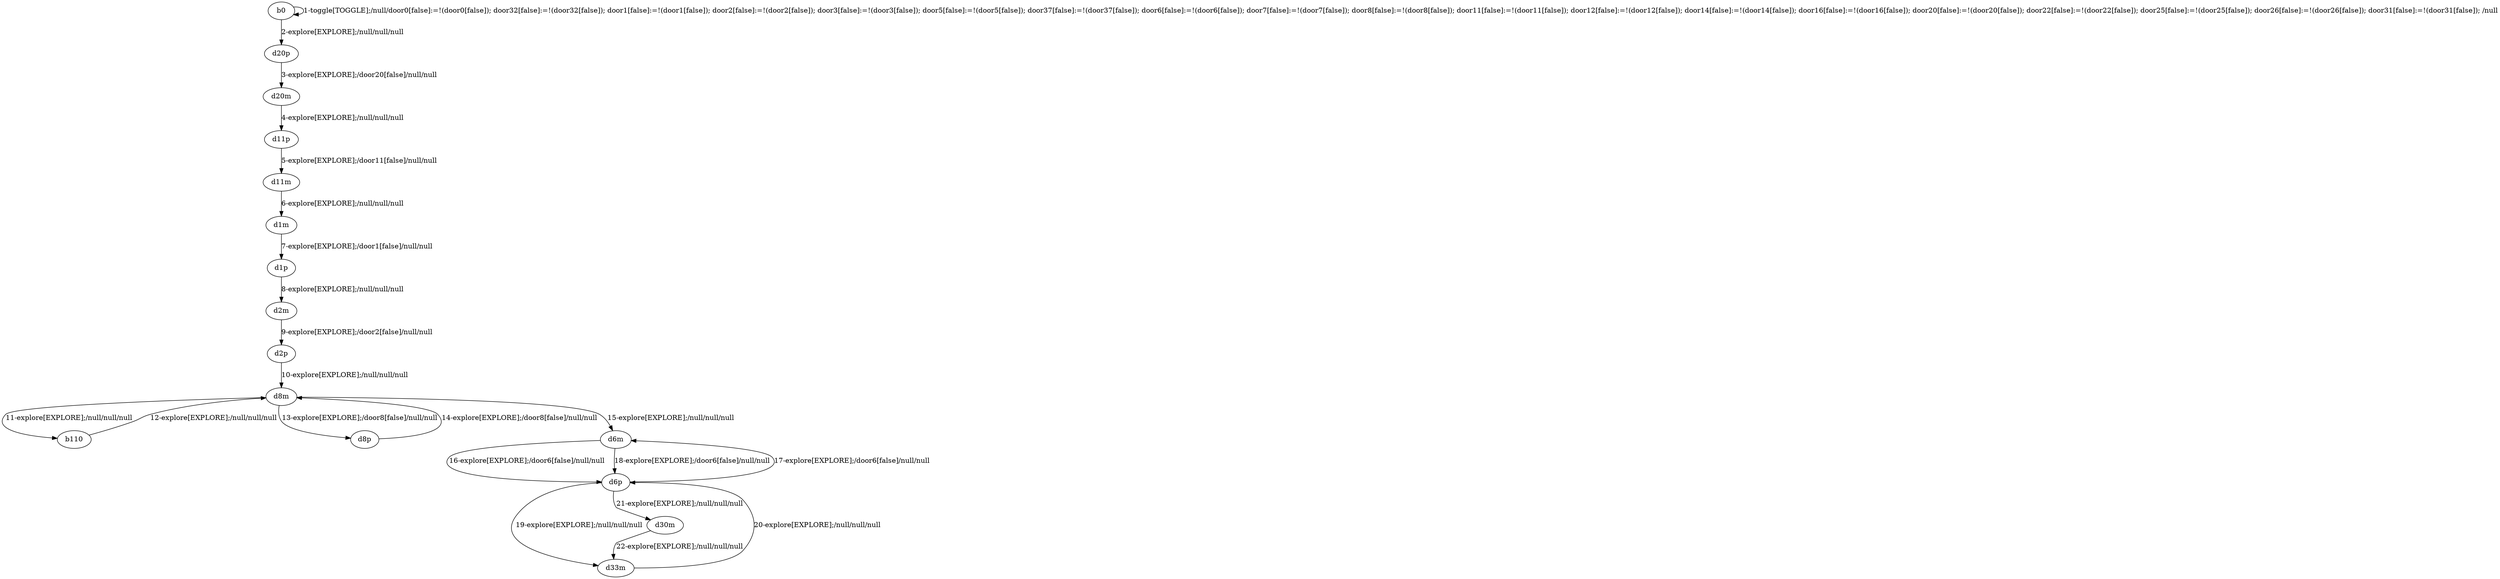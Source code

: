 # Total number of goals covered by this test: 1
# d8p --> d8m

digraph g {
"b0" -> "b0" [label = "1-toggle[TOGGLE];/null/door0[false]:=!(door0[false]); door32[false]:=!(door32[false]); door1[false]:=!(door1[false]); door2[false]:=!(door2[false]); door3[false]:=!(door3[false]); door5[false]:=!(door5[false]); door37[false]:=!(door37[false]); door6[false]:=!(door6[false]); door7[false]:=!(door7[false]); door8[false]:=!(door8[false]); door11[false]:=!(door11[false]); door12[false]:=!(door12[false]); door14[false]:=!(door14[false]); door16[false]:=!(door16[false]); door20[false]:=!(door20[false]); door22[false]:=!(door22[false]); door25[false]:=!(door25[false]); door26[false]:=!(door26[false]); door31[false]:=!(door31[false]); /null"];
"b0" -> "d20p" [label = "2-explore[EXPLORE];/null/null/null"];
"d20p" -> "d20m" [label = "3-explore[EXPLORE];/door20[false]/null/null"];
"d20m" -> "d11p" [label = "4-explore[EXPLORE];/null/null/null"];
"d11p" -> "d11m" [label = "5-explore[EXPLORE];/door11[false]/null/null"];
"d11m" -> "d1m" [label = "6-explore[EXPLORE];/null/null/null"];
"d1m" -> "d1p" [label = "7-explore[EXPLORE];/door1[false]/null/null"];
"d1p" -> "d2m" [label = "8-explore[EXPLORE];/null/null/null"];
"d2m" -> "d2p" [label = "9-explore[EXPLORE];/door2[false]/null/null"];
"d2p" -> "d8m" [label = "10-explore[EXPLORE];/null/null/null"];
"d8m" -> "b110" [label = "11-explore[EXPLORE];/null/null/null"];
"b110" -> "d8m" [label = "12-explore[EXPLORE];/null/null/null"];
"d8m" -> "d8p" [label = "13-explore[EXPLORE];/door8[false]/null/null"];
"d8p" -> "d8m" [label = "14-explore[EXPLORE];/door8[false]/null/null"];
"d8m" -> "d6m" [label = "15-explore[EXPLORE];/null/null/null"];
"d6m" -> "d6p" [label = "16-explore[EXPLORE];/door6[false]/null/null"];
"d6p" -> "d6m" [label = "17-explore[EXPLORE];/door6[false]/null/null"];
"d6m" -> "d6p" [label = "18-explore[EXPLORE];/door6[false]/null/null"];
"d6p" -> "d33m" [label = "19-explore[EXPLORE];/null/null/null"];
"d33m" -> "d6p" [label = "20-explore[EXPLORE];/null/null/null"];
"d6p" -> "d30m" [label = "21-explore[EXPLORE];/null/null/null"];
"d30m" -> "d33m" [label = "22-explore[EXPLORE];/null/null/null"];
}